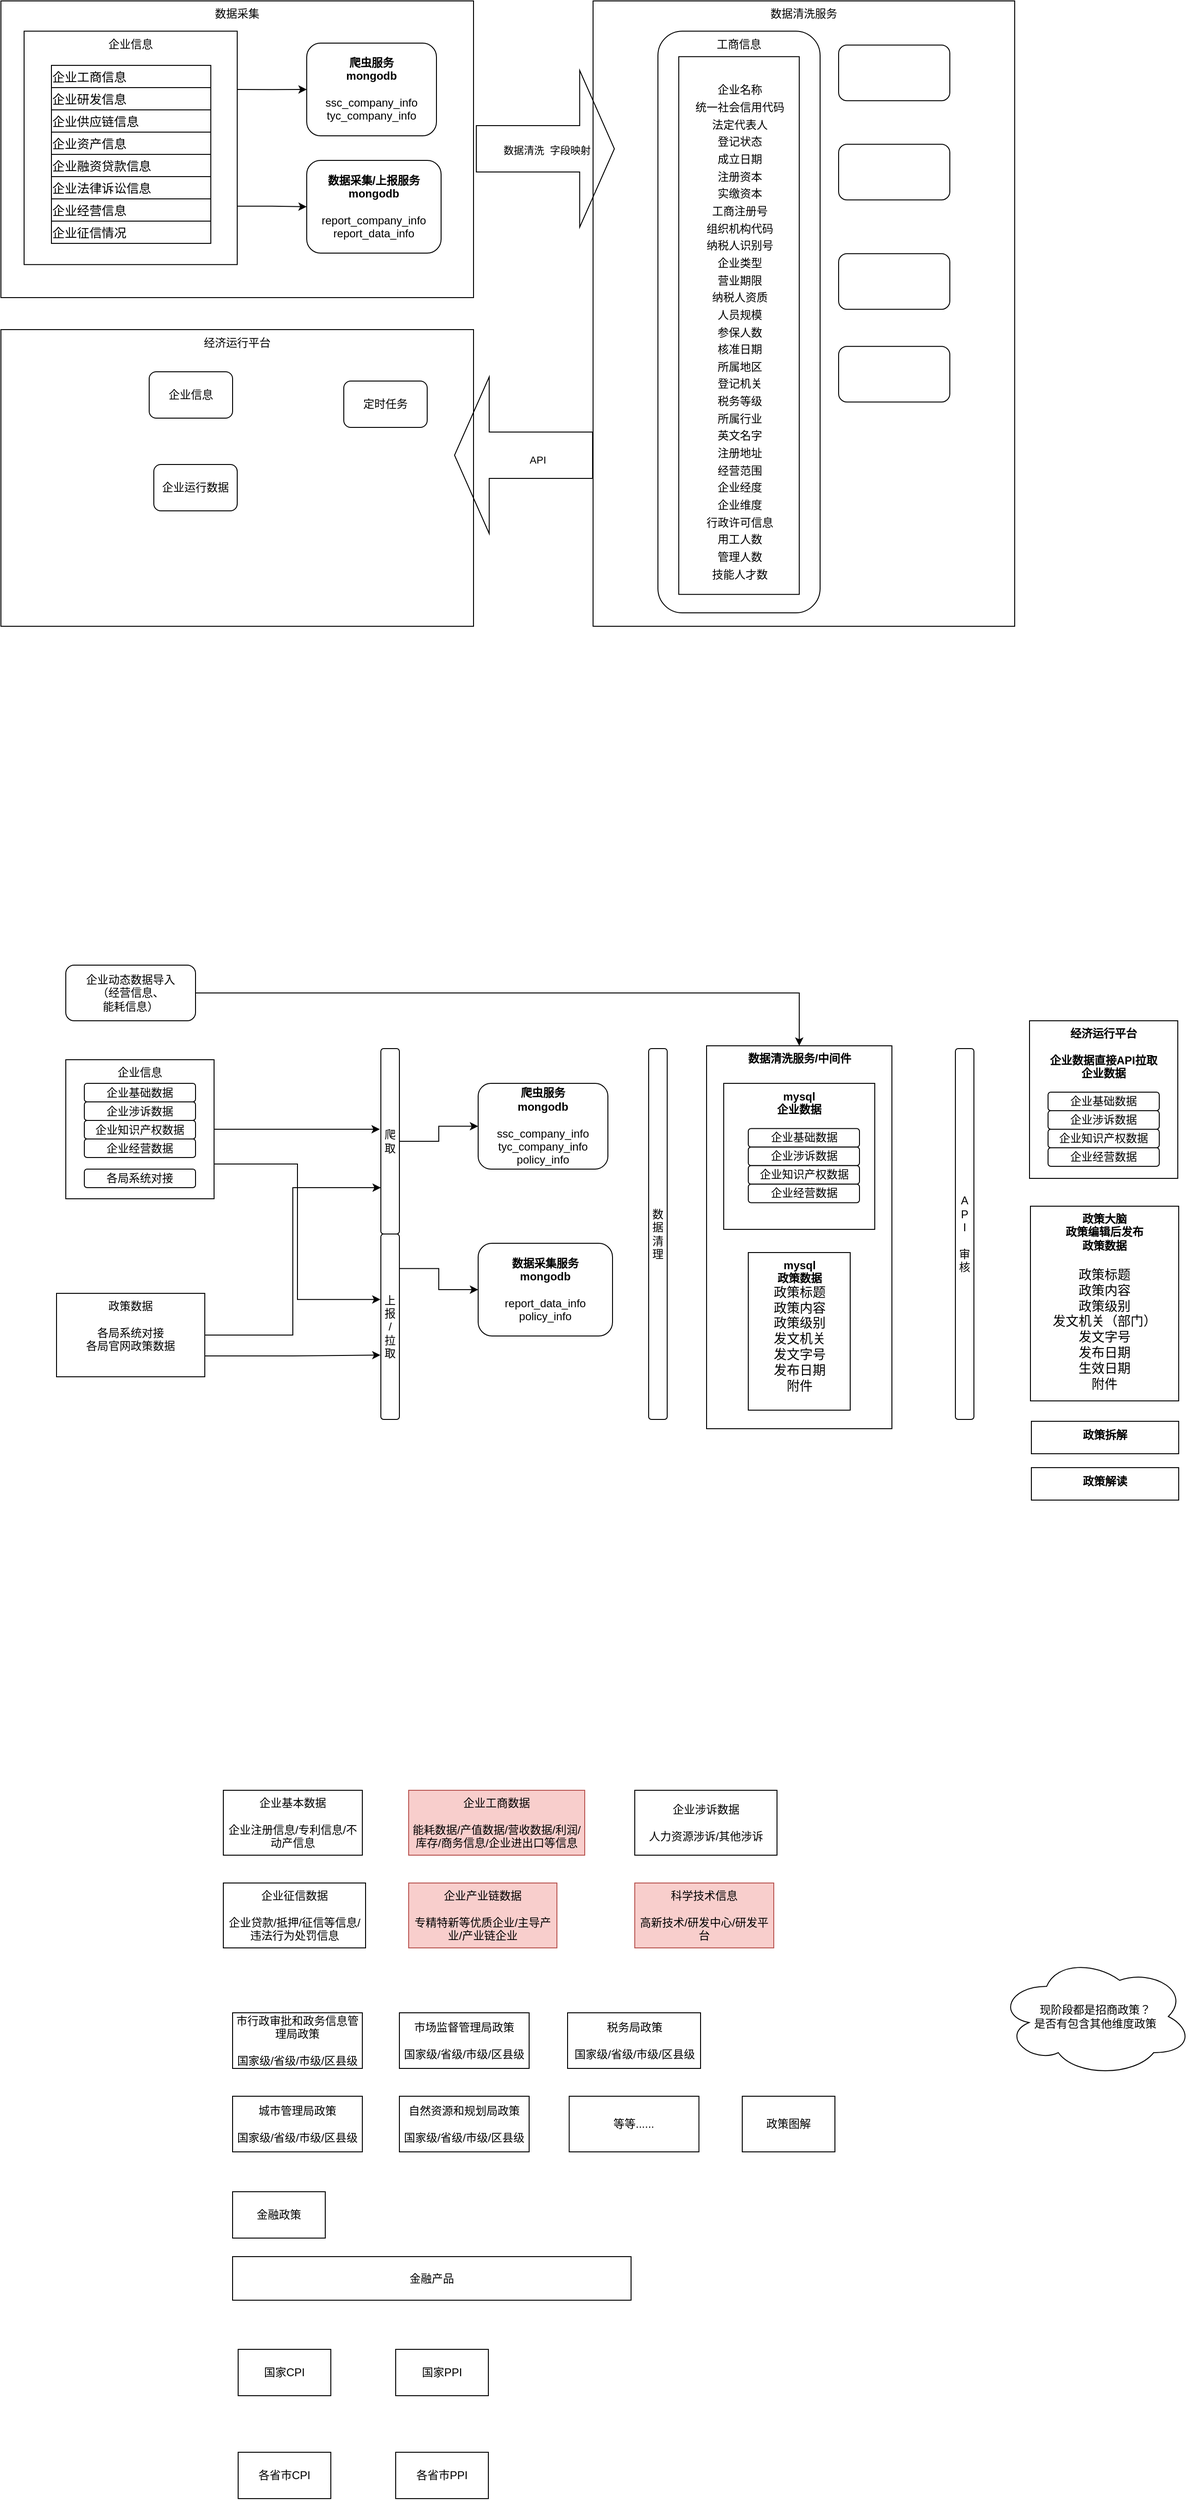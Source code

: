 <mxfile version="22.0.4" type="github">
  <diagram name="第 1 页" id="4M4HZLaa6iFDXuhIEwjB">
    <mxGraphModel dx="1397" dy="741" grid="1" gridSize="10" guides="1" tooltips="1" connect="1" arrows="1" fold="1" page="1" pageScale="1" pageWidth="827" pageHeight="1169" math="0" shadow="0">
      <root>
        <mxCell id="0" />
        <mxCell id="1" parent="0" />
        <mxCell id="bBOoKxX_dk00QMiVEn9z-44" value="数据清洗服务" style="rounded=0;whiteSpace=wrap;html=1;verticalAlign=top;" parent="1" vertex="1">
          <mxGeometry x="669" y="40.0" width="455" height="674.51" as="geometry" />
        </mxCell>
        <mxCell id="1SE_jWrrDIv0ONDhs8Yy-3" value="数据采集" style="rounded=0;whiteSpace=wrap;html=1;verticalAlign=top;" vertex="1" parent="1">
          <mxGeometry x="30" y="40" width="510" height="320" as="geometry" />
        </mxCell>
        <mxCell id="b4rSDZkDvvmOPCsf5r1Y-9" value="企业信息&lt;br&gt;&lt;br&gt;&lt;table style=&quot;border-collapse: collapse; table-layout: fixed; width: 0px;&quot;&gt;&lt;colgroup&gt;&lt;col style=&quot;width: 172px;&quot; width=&quot;172&quot;&gt;&lt;/colgroup&gt;&lt;tbody&gt;&lt;tr style=&quot;height: 24px;&quot; height=&quot;24&quot;&gt;&lt;td style=&quot;empty-cells: show; line-height: normal; vertical-align: middle; outline-width: 0px; overflow-wrap: break-word; word-break: normal; font-size: 10pt; border-width: 0.5pt; border-style: solid; border-color: rgb(0, 0, 0); text-align: left; width: 172px;&quot; width=&quot;172&quot;&gt;企业工商信息&lt;/td&gt;&lt;/tr&gt;&lt;tr style=&quot;height: 24px;&quot; height=&quot;24&quot;&gt;&lt;td style=&quot;empty-cells: show; line-height: normal; vertical-align: middle; outline-width: 0px; overflow-wrap: break-word; word-break: normal; font-size: 10pt; border-width: 0.5pt; border-style: solid; border-color: rgb(0, 0, 0); text-align: left; width: 172px;&quot; width=&quot;172&quot;&gt;企业研发信息&lt;/td&gt;&lt;/tr&gt;&lt;tr style=&quot;height: 24px;&quot; height=&quot;24&quot;&gt;&lt;td style=&quot;empty-cells: show; line-height: normal; vertical-align: middle; outline-width: 0px; overflow-wrap: break-word; word-break: normal; font-size: 10pt; border-width: 0.5pt; border-style: solid; border-color: rgb(0, 0, 0); text-align: left; width: 172px;&quot; width=&quot;172&quot;&gt;企业供应链信息&lt;/td&gt;&lt;/tr&gt;&lt;tr style=&quot;height: 24px;&quot; height=&quot;24&quot;&gt;&lt;td style=&quot;empty-cells: show; line-height: normal; vertical-align: middle; outline-width: 0px; overflow-wrap: break-word; word-break: normal; font-size: 10pt; border-width: 0.5pt; border-style: solid; border-color: rgb(0, 0, 0); text-align: left; width: 172px;&quot; width=&quot;172&quot;&gt;企业资产信息&lt;/td&gt;&lt;/tr&gt;&lt;tr style=&quot;height: 24px;&quot; height=&quot;24&quot;&gt;&lt;td style=&quot;empty-cells: show; line-height: normal; vertical-align: middle; outline-width: 0px; overflow-wrap: break-word; word-break: normal; font-size: 10pt; border-width: 0.5pt; border-style: solid; border-color: rgb(0, 0, 0); text-align: left; width: 172px;&quot; width=&quot;172&quot;&gt;企业融资贷款信息&lt;/td&gt;&lt;/tr&gt;&lt;tr style=&quot;height: 24px;&quot; height=&quot;24&quot;&gt;&lt;td style=&quot;empty-cells: show; line-height: normal; vertical-align: middle; outline-width: 0px; overflow-wrap: break-word; word-break: normal; font-size: 10pt; border-width: 0.5pt; border-style: solid; border-color: rgb(0, 0, 0); text-align: left; width: 172px;&quot; width=&quot;172&quot;&gt;企业法律诉讼信息&lt;/td&gt;&lt;/tr&gt;&lt;tr style=&quot;height: 24px;&quot; height=&quot;24&quot;&gt;&lt;td style=&quot;empty-cells: show; line-height: normal; vertical-align: middle; outline-width: 0px; overflow-wrap: break-word; word-break: normal; font-size: 10pt; border-width: 0.5pt; border-style: solid; border-color: rgb(0, 0, 0); text-align: left; width: 172px;&quot; width=&quot;172&quot;&gt;企业经营信息&lt;/td&gt;&lt;/tr&gt;&lt;tr style=&quot;height: 24px;&quot; height=&quot;24&quot;&gt;&lt;td style=&quot;empty-cells: show; line-height: normal; vertical-align: middle; outline-width: 0px; overflow-wrap: break-word; word-break: normal; font-size: 10pt; border-width: 0.5pt; border-style: solid; border-color: rgb(0, 0, 0); text-align: left; width: 172px;&quot; width=&quot;172&quot;&gt;企业征信情况&lt;/td&gt;&lt;/tr&gt;&lt;/tbody&gt;&lt;/table&gt;" style="rounded=0;whiteSpace=wrap;html=1;align=center;verticalAlign=top;" parent="1" vertex="1">
          <mxGeometry x="55" y="72.62" width="230" height="251.75" as="geometry" />
        </mxCell>
        <mxCell id="b4rSDZkDvvmOPCsf5r1Y-11" style="edgeStyle=orthogonalEdgeStyle;rounded=0;orthogonalLoop=1;jettySize=auto;html=1;entryX=0;entryY=0.5;entryDx=0;entryDy=0;exitX=1;exitY=0.25;exitDx=0;exitDy=0;" parent="1" source="b4rSDZkDvvmOPCsf5r1Y-9" target="b4rSDZkDvvmOPCsf5r1Y-3" edge="1">
          <mxGeometry relative="1" as="geometry">
            <mxPoint x="385" y="130.49" as="sourcePoint" />
          </mxGeometry>
        </mxCell>
        <mxCell id="b4rSDZkDvvmOPCsf5r1Y-3" value="&lt;b&gt;爬虫服务&lt;br&gt;mongodb&lt;br&gt;&lt;/b&gt;&lt;br&gt;ssc_company_info&lt;br&gt;tyc_company_info" style="rounded=1;whiteSpace=wrap;html=1;" parent="1" vertex="1">
          <mxGeometry x="360" y="85.49" width="140" height="100" as="geometry" />
        </mxCell>
        <mxCell id="yWDx3WJLYbUsVVYtLUWM-5" style="edgeStyle=orthogonalEdgeStyle;rounded=0;orthogonalLoop=1;jettySize=auto;html=1;exitX=1;exitY=0.75;exitDx=0;exitDy=0;" parent="1" source="b4rSDZkDvvmOPCsf5r1Y-9" target="yWDx3WJLYbUsVVYtLUWM-2" edge="1">
          <mxGeometry relative="1" as="geometry">
            <mxPoint x="383.12" y="267.69" as="sourcePoint" />
          </mxGeometry>
        </mxCell>
        <mxCell id="yWDx3WJLYbUsVVYtLUWM-2" value="&lt;b style=&quot;border-color: var(--border-color);&quot;&gt;数据采集/上报服务&lt;br&gt;mongodb&lt;br&gt;&lt;/b&gt;&lt;br&gt;report_company_info&lt;br&gt;report_data_info" style="rounded=1;whiteSpace=wrap;html=1;" parent="1" vertex="1">
          <mxGeometry x="360" y="211.99" width="145" height="100" as="geometry" />
        </mxCell>
        <mxCell id="Ni6QwDA9w7rpbr3JU669-1" value="企业基本数据&lt;br&gt;&lt;br&gt;企业注册信息/专利信息/不动产信息" style="rounded=0;whiteSpace=wrap;html=1;" parent="1" vertex="1">
          <mxGeometry x="270" y="1970" width="150" height="70" as="geometry" />
        </mxCell>
        <mxCell id="Ni6QwDA9w7rpbr3JU669-2" value="企业工商数据&lt;br&gt;&lt;br&gt;能耗数据/产值数据/营收数据/利润/库存/商务信息/企业进出口等信息" style="rounded=0;whiteSpace=wrap;html=1;fillColor=#f8cecc;strokeColor=#b85450;" parent="1" vertex="1">
          <mxGeometry x="470" y="1970" width="190" height="70" as="geometry" />
        </mxCell>
        <mxCell id="Ni6QwDA9w7rpbr3JU669-3" value="市行政审批和政务信息管理局政策&lt;br&gt;&lt;br&gt;国家级/省级/市级/区县级" style="rounded=0;whiteSpace=wrap;html=1;" parent="1" vertex="1">
          <mxGeometry x="280" y="2210" width="140" height="60" as="geometry" />
        </mxCell>
        <mxCell id="Ni6QwDA9w7rpbr3JU669-8" value="金融政策" style="rounded=0;whiteSpace=wrap;html=1;" parent="1" vertex="1">
          <mxGeometry x="280" y="2403" width="100" height="50" as="geometry" />
        </mxCell>
        <mxCell id="Ni6QwDA9w7rpbr3JU669-9" value="金融产品" style="rounded=0;whiteSpace=wrap;html=1;" parent="1" vertex="1">
          <mxGeometry x="280" y="2473" width="430" height="47" as="geometry" />
        </mxCell>
        <mxCell id="Ni6QwDA9w7rpbr3JU669-10" value="政策图解" style="rounded=0;whiteSpace=wrap;html=1;" parent="1" vertex="1">
          <mxGeometry x="830" y="2300" width="100" height="60" as="geometry" />
        </mxCell>
        <mxCell id="Ni6QwDA9w7rpbr3JU669-11" value="国家CPI" style="rounded=0;whiteSpace=wrap;html=1;" parent="1" vertex="1">
          <mxGeometry x="286" y="2573" width="100" height="50" as="geometry" />
        </mxCell>
        <mxCell id="Ni6QwDA9w7rpbr3JU669-12" value="各省市CPI" style="rounded=0;whiteSpace=wrap;html=1;aspect=fixed;" parent="1" vertex="1">
          <mxGeometry x="286" y="2684" width="100" height="50" as="geometry" />
        </mxCell>
        <mxCell id="Ni6QwDA9w7rpbr3JU669-13" value="国家PPI" style="rounded=0;whiteSpace=wrap;html=1;" parent="1" vertex="1">
          <mxGeometry x="456" y="2573" width="100" height="50" as="geometry" />
        </mxCell>
        <mxCell id="Ni6QwDA9w7rpbr3JU669-14" value="各省市PPI" style="rounded=0;whiteSpace=wrap;html=1;aspect=fixed;" parent="1" vertex="1">
          <mxGeometry x="456" y="2684" width="100" height="50" as="geometry" />
        </mxCell>
        <mxCell id="Ni6QwDA9w7rpbr3JU669-15" value="企业涉诉数据&lt;br&gt;&lt;br&gt;人力资源涉诉/其他涉诉" style="rounded=0;whiteSpace=wrap;html=1;" parent="1" vertex="1">
          <mxGeometry x="714" y="1970" width="153.5" height="70" as="geometry" />
        </mxCell>
        <mxCell id="Ni6QwDA9w7rpbr3JU669-16" value="市场监督管理局政策&lt;br&gt;&lt;br&gt;国家级/省级/市级/区县级" style="rounded=0;whiteSpace=wrap;html=1;" parent="1" vertex="1">
          <mxGeometry x="460" y="2210" width="140" height="60" as="geometry" />
        </mxCell>
        <mxCell id="Ni6QwDA9w7rpbr3JU669-17" value="税务局政策&lt;br&gt;&lt;br&gt;国家级/省级/市级/区县级" style="rounded=0;whiteSpace=wrap;html=1;" parent="1" vertex="1">
          <mxGeometry x="641.5" y="2210" width="143.5" height="60" as="geometry" />
        </mxCell>
        <mxCell id="Ni6QwDA9w7rpbr3JU669-19" value="城市管理局政策&lt;br&gt;&lt;br&gt;国家级/省级/市级/区县级" style="rounded=0;whiteSpace=wrap;html=1;" parent="1" vertex="1">
          <mxGeometry x="280" y="2300" width="140" height="60" as="geometry" />
        </mxCell>
        <mxCell id="Ni6QwDA9w7rpbr3JU669-20" value="自然资源和规划局政策&lt;br&gt;&lt;br&gt;国家级/省级/市级/区县级" style="rounded=0;whiteSpace=wrap;html=1;" parent="1" vertex="1">
          <mxGeometry x="460" y="2300" width="140" height="60" as="geometry" />
        </mxCell>
        <mxCell id="Ni6QwDA9w7rpbr3JU669-21" value="等等......" style="rounded=0;whiteSpace=wrap;html=1;" parent="1" vertex="1">
          <mxGeometry x="643.25" y="2300" width="140" height="60" as="geometry" />
        </mxCell>
        <mxCell id="Ni6QwDA9w7rpbr3JU669-22" value="企业产业链数据&lt;br&gt;&lt;br&gt;专精特新等优质企业/主导产业/产业链企业" style="rounded=0;whiteSpace=wrap;html=1;fillColor=#f8cecc;strokeColor=#b85450;" parent="1" vertex="1">
          <mxGeometry x="470" y="2070" width="160" height="70" as="geometry" />
        </mxCell>
        <mxCell id="Ni6QwDA9w7rpbr3JU669-24" value="企业征信数据&lt;br&gt;&lt;br&gt;企业贷款/抵押/征信等信息/违法行为处罚信息" style="rounded=0;whiteSpace=wrap;html=1;" parent="1" vertex="1">
          <mxGeometry x="270" y="2070" width="153.5" height="70" as="geometry" />
        </mxCell>
        <mxCell id="Ni6QwDA9w7rpbr3JU669-26" value="科学技术信息&lt;br&gt;&lt;br&gt;高新技术/研发中心/研发平台" style="rounded=0;whiteSpace=wrap;html=1;fillColor=#f8cecc;strokeColor=#b85450;" parent="1" vertex="1">
          <mxGeometry x="714" y="2070" width="150" height="70" as="geometry" />
        </mxCell>
        <mxCell id="Ni6QwDA9w7rpbr3JU669-27" value="现阶段都是招商政策？&lt;br&gt;是否有包含其他维度政策" style="ellipse;shape=cloud;whiteSpace=wrap;html=1;" parent="1" vertex="1">
          <mxGeometry x="1106" y="2149" width="210" height="130" as="geometry" />
        </mxCell>
        <mxCell id="bBOoKxX_dk00QMiVEn9z-1" value="&lt;b&gt;数据清洗服务/中间件&lt;/b&gt;" style="rounded=0;whiteSpace=wrap;html=1;verticalAlign=top;" parent="1" vertex="1">
          <mxGeometry x="791.5" y="1167" width="200" height="413" as="geometry" />
        </mxCell>
        <mxCell id="bBOoKxX_dk00QMiVEn9z-2" value="企业信息" style="rounded=0;whiteSpace=wrap;html=1;align=center;verticalAlign=top;" parent="1" vertex="1">
          <mxGeometry x="100" y="1182" width="160" height="150" as="geometry" />
        </mxCell>
        <mxCell id="bBOoKxX_dk00QMiVEn9z-3" value="企业基础数据" style="rounded=1;whiteSpace=wrap;html=1;" parent="1" vertex="1">
          <mxGeometry x="120" y="1207.5" width="120" height="20" as="geometry" />
        </mxCell>
        <mxCell id="bBOoKxX_dk00QMiVEn9z-4" style="edgeStyle=orthogonalEdgeStyle;rounded=0;orthogonalLoop=1;jettySize=auto;html=1;entryX=0;entryY=0.5;entryDx=0;entryDy=0;" parent="1" source="bBOoKxX_dk00QMiVEn9z-5" target="bBOoKxX_dk00QMiVEn9z-6" edge="1">
          <mxGeometry relative="1" as="geometry" />
        </mxCell>
        <mxCell id="bBOoKxX_dk00QMiVEn9z-5" value="爬取" style="rounded=1;whiteSpace=wrap;html=1;" parent="1" vertex="1">
          <mxGeometry x="440" y="1170" width="20" height="200" as="geometry" />
        </mxCell>
        <mxCell id="bBOoKxX_dk00QMiVEn9z-6" value="&lt;b&gt;爬虫服务&lt;br&gt;mongodb&lt;br&gt;&lt;/b&gt;&lt;br&gt;ssc_company_info&lt;br&gt;tyc_company_info&lt;br&gt;policy_info" style="rounded=1;whiteSpace=wrap;html=1;" parent="1" vertex="1">
          <mxGeometry x="545" y="1207.5" width="140" height="92.5" as="geometry" />
        </mxCell>
        <mxCell id="bBOoKxX_dk00QMiVEn9z-7" style="edgeStyle=orthogonalEdgeStyle;rounded=0;orthogonalLoop=1;jettySize=auto;html=1;exitX=0.906;exitY=0.186;exitDx=0;exitDy=0;exitPerimeter=0;" parent="1" source="bBOoKxX_dk00QMiVEn9z-8" target="bBOoKxX_dk00QMiVEn9z-15" edge="1">
          <mxGeometry relative="1" as="geometry" />
        </mxCell>
        <mxCell id="bBOoKxX_dk00QMiVEn9z-8" value="上报&lt;br&gt;/&lt;br&gt;拉取" style="rounded=1;whiteSpace=wrap;html=1;" parent="1" vertex="1">
          <mxGeometry x="440" y="1370" width="20" height="200" as="geometry" />
        </mxCell>
        <mxCell id="bBOoKxX_dk00QMiVEn9z-9" value="企业涉诉数据" style="rounded=1;whiteSpace=wrap;html=1;" parent="1" vertex="1">
          <mxGeometry x="120" y="1227.5" width="120" height="20" as="geometry" />
        </mxCell>
        <mxCell id="bBOoKxX_dk00QMiVEn9z-10" value="企业知识产权数据" style="rounded=1;whiteSpace=wrap;html=1;" parent="1" vertex="1">
          <mxGeometry x="120" y="1247.5" width="120" height="20" as="geometry" />
        </mxCell>
        <mxCell id="bBOoKxX_dk00QMiVEn9z-11" value="企业经营数据" style="rounded=1;whiteSpace=wrap;html=1;" parent="1" vertex="1">
          <mxGeometry x="120" y="1267.5" width="120" height="20" as="geometry" />
        </mxCell>
        <mxCell id="bBOoKxX_dk00QMiVEn9z-12" style="edgeStyle=orthogonalEdgeStyle;rounded=0;orthogonalLoop=1;jettySize=auto;html=1;exitX=1;exitY=0.5;exitDx=0;exitDy=0;entryX=-0.055;entryY=0.435;entryDx=0;entryDy=0;entryPerimeter=0;" parent="1" source="bBOoKxX_dk00QMiVEn9z-2" target="bBOoKxX_dk00QMiVEn9z-5" edge="1">
          <mxGeometry relative="1" as="geometry" />
        </mxCell>
        <mxCell id="bBOoKxX_dk00QMiVEn9z-13" value="&lt;b&gt;mysql&lt;br&gt;政策数据&lt;/b&gt;&lt;br&gt;&lt;span style=&quot;font-family: 等线; font-size: 10.5pt; background-color: initial;&quot;&gt;政策标题&lt;br&gt;&lt;/span&gt;&lt;span style=&quot;font-family: 等线; font-size: 10.5pt; background-color: initial;&quot;&gt;政策内容&lt;br&gt;&lt;/span&gt;&lt;span style=&quot;background-color: initial; font-size: 10.5pt; font-family: 等线;&quot;&gt;政策级别&lt;br&gt;&lt;/span&gt;&lt;span style=&quot;font-family: 等线; font-size: 10.5pt; background-color: initial;&quot;&gt;发文机关&lt;br&gt;&lt;/span&gt;&lt;span style=&quot;font-family: 等线; font-size: 10.5pt; background-color: initial;&quot;&gt;发文字号&lt;br&gt;&lt;/span&gt;&lt;span style=&quot;font-family: 等线; font-size: 10.5pt; background-color: initial;&quot;&gt;发布日期&lt;br&gt;&lt;/span&gt;&lt;span style=&quot;font-family: 等线; font-size: 10.5pt; background-color: initial;&quot;&gt;附件&lt;/span&gt;&lt;span style=&quot;font-family: 等线; font-size: 10.5pt; background-color: initial;&quot;&gt;&lt;br&gt;&lt;/span&gt;" style="rounded=0;whiteSpace=wrap;html=1;verticalAlign=top;align=center;" parent="1" vertex="1">
          <mxGeometry x="836.5" y="1390" width="110" height="170" as="geometry" />
        </mxCell>
        <mxCell id="bBOoKxX_dk00QMiVEn9z-14" value="数据清理" style="rounded=1;whiteSpace=wrap;html=1;" parent="1" vertex="1">
          <mxGeometry x="729" y="1170" width="20" height="400" as="geometry" />
        </mxCell>
        <mxCell id="bBOoKxX_dk00QMiVEn9z-15" value="&lt;b style=&quot;border-color: var(--border-color);&quot;&gt;数据采集服务&lt;br&gt;mongodb&lt;br&gt;&lt;/b&gt;&lt;br&gt;report_data_info&lt;br&gt;policy_info" style="rounded=1;whiteSpace=wrap;html=1;" parent="1" vertex="1">
          <mxGeometry x="545" y="1380" width="145" height="100" as="geometry" />
        </mxCell>
        <mxCell id="bBOoKxX_dk00QMiVEn9z-16" style="edgeStyle=orthogonalEdgeStyle;rounded=0;orthogonalLoop=1;jettySize=auto;html=1;exitX=1;exitY=0.75;exitDx=0;exitDy=0;entryX=-0.02;entryY=0.653;entryDx=0;entryDy=0;entryPerimeter=0;" parent="1" source="bBOoKxX_dk00QMiVEn9z-17" target="bBOoKxX_dk00QMiVEn9z-8" edge="1">
          <mxGeometry relative="1" as="geometry" />
        </mxCell>
        <mxCell id="bBOoKxX_dk00QMiVEn9z-17" value="政策数据&lt;br&gt;&lt;br&gt;各局系统对接&lt;br&gt;各局官网政策数据" style="rounded=0;whiteSpace=wrap;html=1;align=center;verticalAlign=top;" parent="1" vertex="1">
          <mxGeometry x="90" y="1434" width="160" height="90" as="geometry" />
        </mxCell>
        <mxCell id="bBOoKxX_dk00QMiVEn9z-18" style="edgeStyle=orthogonalEdgeStyle;rounded=0;orthogonalLoop=1;jettySize=auto;html=1;entryX=0;entryY=0.75;entryDx=0;entryDy=0;" parent="1" source="bBOoKxX_dk00QMiVEn9z-17" target="bBOoKxX_dk00QMiVEn9z-5" edge="1">
          <mxGeometry relative="1" as="geometry" />
        </mxCell>
        <mxCell id="bBOoKxX_dk00QMiVEn9z-19" style="edgeStyle=orthogonalEdgeStyle;rounded=0;orthogonalLoop=1;jettySize=auto;html=1;exitX=1;exitY=0.75;exitDx=0;exitDy=0;entryX=-0.02;entryY=0.353;entryDx=0;entryDy=0;entryPerimeter=0;" parent="1" source="bBOoKxX_dk00QMiVEn9z-2" target="bBOoKxX_dk00QMiVEn9z-8" edge="1">
          <mxGeometry relative="1" as="geometry" />
        </mxCell>
        <mxCell id="bBOoKxX_dk00QMiVEn9z-20" value="A&lt;br&gt;P&lt;br&gt;I&lt;br&gt;&lt;br&gt;审核" style="rounded=1;whiteSpace=wrap;html=1;" parent="1" vertex="1">
          <mxGeometry x="1060" y="1170" width="20" height="400" as="geometry" />
        </mxCell>
        <mxCell id="bBOoKxX_dk00QMiVEn9z-21" value="&lt;b&gt;政策大脑&lt;br&gt;政策编辑后发布&lt;br&gt;政策数据&lt;/b&gt;&lt;br&gt;&lt;span style=&quot;font-family: 等线; font-size: 10.5pt; background-color: initial;&quot;&gt;&lt;br&gt;政策标题&lt;br&gt;&lt;/span&gt;&lt;span style=&quot;font-family: 等线; font-size: 10.5pt; background-color: initial;&quot;&gt;政策内容&lt;br&gt;&lt;/span&gt;&lt;span style=&quot;background-color: initial; font-size: 10.5pt; font-family: 等线;&quot;&gt;政策级别&lt;br&gt;&lt;/span&gt;&lt;span style=&quot;font-family: 等线; font-size: 10.5pt; background-color: initial;&quot;&gt;发文机关（部门）&lt;br&gt;&lt;/span&gt;&lt;span style=&quot;font-family: 等线; font-size: 10.5pt; background-color: initial;&quot;&gt;发文字号&lt;br&gt;&lt;/span&gt;&lt;span style=&quot;font-family: 等线; font-size: 10.5pt; background-color: initial;&quot;&gt;发布日期&lt;br&gt;生效日期&lt;br&gt;&lt;/span&gt;&lt;span style=&quot;font-family: 等线; font-size: 10.5pt; background-color: initial;&quot;&gt;附件&lt;/span&gt;&lt;span style=&quot;font-family: 等线; font-size: 10.5pt; background-color: initial;&quot;&gt;&lt;br&gt;&lt;/span&gt;" style="rounded=0;whiteSpace=wrap;html=1;verticalAlign=top;align=center;" parent="1" vertex="1">
          <mxGeometry x="1141" y="1340" width="160" height="210" as="geometry" />
        </mxCell>
        <mxCell id="bBOoKxX_dk00QMiVEn9z-22" value="各局系统对接" style="rounded=1;whiteSpace=wrap;html=1;" parent="1" vertex="1">
          <mxGeometry x="120" y="1300" width="120" height="20" as="geometry" />
        </mxCell>
        <mxCell id="bBOoKxX_dk00QMiVEn9z-23" value="&lt;b&gt;mysql&lt;br&gt;企业数据&lt;/b&gt;&lt;br&gt;&lt;span style=&quot;font-family: 等线; font-size: 10.5pt; background-color: initial;&quot;&gt;&lt;br&gt;&lt;/span&gt;" style="rounded=0;whiteSpace=wrap;html=1;verticalAlign=top;align=center;" parent="1" vertex="1">
          <mxGeometry x="810" y="1207.5" width="163" height="157.5" as="geometry" />
        </mxCell>
        <mxCell id="bBOoKxX_dk00QMiVEn9z-24" value="&lt;b&gt;经济运行平台&lt;br&gt;&lt;br&gt;企业数据直接API拉取&lt;br&gt;企业数据&lt;/b&gt;&lt;br&gt;&lt;span style=&quot;font-family: 等线; font-size: 10.5pt; background-color: initial;&quot;&gt;&lt;br&gt;&lt;/span&gt;" style="rounded=0;whiteSpace=wrap;html=1;verticalAlign=top;align=center;" parent="1" vertex="1">
          <mxGeometry x="1140" y="1140" width="160" height="170" as="geometry" />
        </mxCell>
        <mxCell id="bBOoKxX_dk00QMiVEn9z-25" value="企业基础数据" style="rounded=1;whiteSpace=wrap;html=1;" parent="1" vertex="1">
          <mxGeometry x="1160" y="1217" width="120" height="20" as="geometry" />
        </mxCell>
        <mxCell id="bBOoKxX_dk00QMiVEn9z-26" value="企业涉诉数据" style="rounded=1;whiteSpace=wrap;html=1;" parent="1" vertex="1">
          <mxGeometry x="1160" y="1237" width="120" height="20" as="geometry" />
        </mxCell>
        <mxCell id="bBOoKxX_dk00QMiVEn9z-27" value="企业知识产权数据" style="rounded=1;whiteSpace=wrap;html=1;" parent="1" vertex="1">
          <mxGeometry x="1160" y="1257" width="120" height="20" as="geometry" />
        </mxCell>
        <mxCell id="bBOoKxX_dk00QMiVEn9z-28" value="企业经营数据" style="rounded=1;whiteSpace=wrap;html=1;" parent="1" vertex="1">
          <mxGeometry x="1160" y="1277" width="120" height="20" as="geometry" />
        </mxCell>
        <mxCell id="bBOoKxX_dk00QMiVEn9z-29" value="&lt;b&gt;政策解读&lt;/b&gt;&lt;span style=&quot;font-family: 等线; font-size: 10.5pt; background-color: initial;&quot;&gt;&lt;br&gt;&lt;/span&gt;" style="rounded=0;whiteSpace=wrap;html=1;verticalAlign=top;align=center;" parent="1" vertex="1">
          <mxGeometry x="1142" y="1622" width="159" height="35" as="geometry" />
        </mxCell>
        <mxCell id="bBOoKxX_dk00QMiVEn9z-30" value="&lt;b&gt;政策拆解&lt;/b&gt;&lt;span style=&quot;font-family: 等线; font-size: 10.5pt; background-color: initial;&quot;&gt;&lt;br&gt;&lt;/span&gt;" style="rounded=0;whiteSpace=wrap;html=1;verticalAlign=top;align=center;" parent="1" vertex="1">
          <mxGeometry x="1142" y="1572" width="159" height="35" as="geometry" />
        </mxCell>
        <mxCell id="bBOoKxX_dk00QMiVEn9z-31" value="企业基础数据" style="rounded=1;whiteSpace=wrap;html=1;" parent="1" vertex="1">
          <mxGeometry x="836.5" y="1256.25" width="120" height="20" as="geometry" />
        </mxCell>
        <mxCell id="bBOoKxX_dk00QMiVEn9z-32" value="企业涉诉数据" style="rounded=1;whiteSpace=wrap;html=1;" parent="1" vertex="1">
          <mxGeometry x="836.5" y="1276.25" width="120" height="20" as="geometry" />
        </mxCell>
        <mxCell id="bBOoKxX_dk00QMiVEn9z-33" value="企业知识产权数据" style="rounded=1;whiteSpace=wrap;html=1;" parent="1" vertex="1">
          <mxGeometry x="836.5" y="1296.25" width="120" height="20" as="geometry" />
        </mxCell>
        <mxCell id="bBOoKxX_dk00QMiVEn9z-34" value="企业经营数据" style="rounded=1;whiteSpace=wrap;html=1;" parent="1" vertex="1">
          <mxGeometry x="836.5" y="1316.25" width="120" height="20" as="geometry" />
        </mxCell>
        <mxCell id="bBOoKxX_dk00QMiVEn9z-35" style="edgeStyle=orthogonalEdgeStyle;rounded=0;orthogonalLoop=1;jettySize=auto;html=1;exitX=1;exitY=0.5;exitDx=0;exitDy=0;entryX=0.5;entryY=0;entryDx=0;entryDy=0;" parent="1" source="bBOoKxX_dk00QMiVEn9z-36" target="bBOoKxX_dk00QMiVEn9z-1" edge="1">
          <mxGeometry relative="1" as="geometry" />
        </mxCell>
        <mxCell id="bBOoKxX_dk00QMiVEn9z-36" value="企业动态数据导入&lt;br&gt;（经营信息、&lt;br&gt;能耗信息）" style="rounded=1;whiteSpace=wrap;html=1;" parent="1" vertex="1">
          <mxGeometry x="100" y="1080" width="140" height="60" as="geometry" />
        </mxCell>
        <mxCell id="bBOoKxX_dk00QMiVEn9z-38" value="" style="shape=flexArrow;endArrow=classic;html=1;rounded=0;endWidth=118;endSize=12.14;width=50;" parent="1" edge="1">
          <mxGeometry width="50" height="50" relative="1" as="geometry">
            <mxPoint x="542.5" y="199.5" as="sourcePoint" />
            <mxPoint x="692.5" y="199.5" as="targetPoint" />
          </mxGeometry>
        </mxCell>
        <mxCell id="bBOoKxX_dk00QMiVEn9z-41" value="数据清洗&amp;nbsp; 字段映射" style="edgeLabel;html=1;align=center;verticalAlign=middle;resizable=0;points=[];" parent="bBOoKxX_dk00QMiVEn9z-38" vertex="1" connectable="0">
          <mxGeometry x="-0.253" y="2" relative="1" as="geometry">
            <mxPoint x="20" y="3" as="offset" />
          </mxGeometry>
        </mxCell>
        <mxCell id="bBOoKxX_dk00QMiVEn9z-45" value="工商信息&lt;br&gt;" style="rounded=1;whiteSpace=wrap;html=1;verticalAlign=top;" parent="1" vertex="1">
          <mxGeometry x="739" y="72.62" width="175" height="627.38" as="geometry" />
        </mxCell>
        <mxCell id="bBOoKxX_dk00QMiVEn9z-46" value="" style="rounded=1;whiteSpace=wrap;html=1;verticalAlign=top;" parent="1" vertex="1">
          <mxGeometry x="934" y="194.61" width="120" height="60" as="geometry" />
        </mxCell>
        <mxCell id="bBOoKxX_dk00QMiVEn9z-47" value="" style="rounded=1;whiteSpace=wrap;html=1;verticalAlign=top;" parent="1" vertex="1">
          <mxGeometry x="934" y="412.62" width="120" height="60" as="geometry" />
        </mxCell>
        <mxCell id="bBOoKxX_dk00QMiVEn9z-48" value="" style="rounded=1;whiteSpace=wrap;html=1;verticalAlign=top;" parent="1" vertex="1">
          <mxGeometry x="934" y="312.62" width="120" height="60" as="geometry" />
        </mxCell>
        <mxCell id="bBOoKxX_dk00QMiVEn9z-49" value="" style="rounded=1;whiteSpace=wrap;html=1;verticalAlign=top;" parent="1" vertex="1">
          <mxGeometry x="934" y="87.62" width="120" height="60" as="geometry" />
        </mxCell>
        <mxCell id="LPctHTdcvew_OnTX13Tw-1" value="&lt;br&gt;&lt;table style=&quot;border-collapse:&lt;br/&gt; collapse;width:48pt&quot; width=&quot;64&quot; cellspacing=&quot;0&quot; cellpadding=&quot;0&quot; border=&quot;0&quot;&gt; &lt;colgroup&gt;&lt;col style=&quot;width:48pt&quot; width=&quot;64&quot;&gt;&lt;/colgroup&gt; &lt;tbody&gt;&lt;tr style=&quot;height:14.0pt&quot; height=&quot;19&quot;&gt;  &lt;td style=&quot;height:14.0pt;width:48pt&quot; width=&quot;64&quot; height=&quot;19&quot;&gt;企业名称&lt;/td&gt; &lt;/tr&gt; &lt;tr style=&quot;height:14.0pt&quot; height=&quot;19&quot;&gt;  &lt;td style=&quot;height:14.0pt&quot; height=&quot;19&quot;&gt;统一社会信用代码&lt;/td&gt; &lt;/tr&gt; &lt;tr style=&quot;height:14.0pt&quot; height=&quot;19&quot;&gt;  &lt;td style=&quot;height:14.0pt&quot; height=&quot;19&quot;&gt;法定代表人&lt;/td&gt; &lt;/tr&gt; &lt;tr style=&quot;height:14.0pt&quot; height=&quot;19&quot;&gt;  &lt;td style=&quot;height:14.0pt&quot; height=&quot;19&quot;&gt;登记状态&lt;/td&gt; &lt;/tr&gt; &lt;tr style=&quot;height:14.0pt&quot; height=&quot;19&quot;&gt;  &lt;td style=&quot;height:14.0pt&quot; height=&quot;19&quot;&gt;成立日期&lt;/td&gt; &lt;/tr&gt; &lt;tr style=&quot;height:14.0pt&quot; height=&quot;19&quot;&gt;  &lt;td style=&quot;height:14.0pt&quot; height=&quot;19&quot;&gt;注册资本&lt;/td&gt; &lt;/tr&gt; &lt;tr style=&quot;height:14.0pt&quot; height=&quot;19&quot;&gt;  &lt;td style=&quot;height:14.0pt&quot; height=&quot;19&quot;&gt;实缴资本&lt;/td&gt; &lt;/tr&gt; &lt;tr style=&quot;height:14.0pt&quot; height=&quot;19&quot;&gt;  &lt;td style=&quot;height:14.0pt&quot; height=&quot;19&quot;&gt;工商注册号&lt;/td&gt; &lt;/tr&gt; &lt;tr style=&quot;height:14.0pt&quot; height=&quot;19&quot;&gt;  &lt;td style=&quot;height:14.0pt&quot; height=&quot;19&quot;&gt;组织机构代码&lt;/td&gt; &lt;/tr&gt; &lt;tr style=&quot;height:14.0pt&quot; height=&quot;19&quot;&gt;  &lt;td style=&quot;height:14.0pt&quot; height=&quot;19&quot;&gt;纳税人识别号&lt;/td&gt; &lt;/tr&gt; &lt;tr style=&quot;height:14.0pt&quot; height=&quot;19&quot;&gt;  &lt;td style=&quot;height:14.0pt&quot; height=&quot;19&quot;&gt;企业类型&lt;/td&gt; &lt;/tr&gt; &lt;tr style=&quot;height:14.0pt&quot; height=&quot;19&quot;&gt;  &lt;td style=&quot;height:14.0pt&quot; height=&quot;19&quot;&gt;营业期限&lt;/td&gt; &lt;/tr&gt; &lt;tr style=&quot;height:14.0pt&quot; height=&quot;19&quot;&gt;  &lt;td style=&quot;height:14.0pt&quot; height=&quot;19&quot;&gt;纳税人资质&lt;/td&gt; &lt;/tr&gt; &lt;tr style=&quot;height:14.0pt&quot; height=&quot;19&quot;&gt;  &lt;td style=&quot;height:14.0pt&quot; height=&quot;19&quot;&gt;人员规模&lt;/td&gt; &lt;/tr&gt; &lt;tr style=&quot;height:14.0pt&quot; height=&quot;19&quot;&gt;  &lt;td style=&quot;height:14.0pt&quot; height=&quot;19&quot;&gt;参保人数&lt;/td&gt; &lt;/tr&gt; &lt;tr style=&quot;height:14.0pt&quot; height=&quot;19&quot;&gt;  &lt;td style=&quot;height:14.0pt&quot; height=&quot;19&quot;&gt;核准日期&lt;/td&gt; &lt;/tr&gt; &lt;tr style=&quot;height:14.0pt&quot; height=&quot;19&quot;&gt;  &lt;td style=&quot;height:14.0pt&quot; height=&quot;19&quot;&gt;所属地区&lt;/td&gt; &lt;/tr&gt; &lt;tr style=&quot;height:14.0pt&quot; height=&quot;19&quot;&gt;  &lt;td style=&quot;height:14.0pt&quot; height=&quot;19&quot;&gt;登记机关&lt;/td&gt; &lt;/tr&gt; &lt;tr style=&quot;height:14.0pt&quot; height=&quot;19&quot;&gt;  &lt;td style=&quot;height:14.0pt&quot; height=&quot;19&quot;&gt;税务等级&lt;/td&gt; &lt;/tr&gt; &lt;tr style=&quot;height:14.0pt&quot; height=&quot;19&quot;&gt;  &lt;td style=&quot;height:14.0pt&quot; height=&quot;19&quot;&gt;所属行业&lt;/td&gt; &lt;/tr&gt; &lt;tr style=&quot;height:14.0pt&quot; height=&quot;19&quot;&gt;  &lt;td style=&quot;height:14.0pt&quot; height=&quot;19&quot;&gt;英文名字&lt;/td&gt; &lt;/tr&gt; &lt;tr style=&quot;height:14.0pt&quot; height=&quot;19&quot;&gt;  &lt;td style=&quot;height:14.0pt&quot; height=&quot;19&quot;&gt;注册地址&lt;/td&gt; &lt;/tr&gt; &lt;tr style=&quot;height:14.0pt&quot; height=&quot;19&quot;&gt;  &lt;td style=&quot;height:14.0pt&quot; height=&quot;19&quot;&gt;经营范围&lt;/td&gt; &lt;/tr&gt; &lt;tr style=&quot;height:14.0pt&quot; height=&quot;19&quot;&gt;  &lt;td style=&quot;height:14.0pt&quot; height=&quot;19&quot;&gt;企业经度&lt;/td&gt; &lt;/tr&gt; &lt;tr style=&quot;height:14.0pt&quot; height=&quot;19&quot;&gt;  &lt;td style=&quot;height:14.0pt&quot; height=&quot;19&quot;&gt;企业维度&lt;/td&gt; &lt;/tr&gt; &lt;tr style=&quot;height:14.0pt&quot; height=&quot;19&quot;&gt;  &lt;td style=&quot;height:14.0pt&quot; height=&quot;19&quot;&gt;行政许可信息&lt;/td&gt; &lt;/tr&gt; &lt;tr style=&quot;height:14.0pt&quot; height=&quot;19&quot;&gt;  &lt;td style=&quot;height:14.0pt&quot; height=&quot;19&quot;&gt;用工人数&lt;/td&gt; &lt;/tr&gt; &lt;tr style=&quot;height:14.0pt&quot; height=&quot;19&quot;&gt;  &lt;td style=&quot;height:14.0pt&quot; height=&quot;19&quot;&gt;管理人数&lt;/td&gt; &lt;/tr&gt; &lt;tr style=&quot;height:14.0pt&quot; height=&quot;19&quot;&gt;  &lt;td style=&quot;height:14.0pt&quot; height=&quot;19&quot;&gt;技能人才数&lt;/td&gt; &lt;/tr&gt;&lt;/tbody&gt;&lt;/table&gt;" style="rounded=0;html=1;align=center;" parent="1" vertex="1">
          <mxGeometry x="761.5" y="100.12" width="130" height="580" as="geometry" />
        </mxCell>
        <mxCell id="1SE_jWrrDIv0ONDhs8Yy-5" value="经济运行平台" style="rounded=0;whiteSpace=wrap;html=1;verticalAlign=top;" vertex="1" parent="1">
          <mxGeometry x="30" y="394.51" width="510" height="320" as="geometry" />
        </mxCell>
        <mxCell id="1SE_jWrrDIv0ONDhs8Yy-6" value="" style="shape=flexArrow;endArrow=classic;html=1;rounded=0;endWidth=118;endSize=12.14;width=50;" edge="1" parent="1">
          <mxGeometry width="50" height="50" relative="1" as="geometry">
            <mxPoint x="669" y="530" as="sourcePoint" />
            <mxPoint x="519" y="530" as="targetPoint" />
          </mxGeometry>
        </mxCell>
        <mxCell id="1SE_jWrrDIv0ONDhs8Yy-7" value="API" style="edgeLabel;html=1;align=center;verticalAlign=middle;resizable=0;points=[];" vertex="1" connectable="0" parent="1SE_jWrrDIv0ONDhs8Yy-6">
          <mxGeometry x="-0.253" y="2" relative="1" as="geometry">
            <mxPoint x="-4" y="3" as="offset" />
          </mxGeometry>
        </mxCell>
        <mxCell id="1SE_jWrrDIv0ONDhs8Yy-9" value="定时任务" style="rounded=1;whiteSpace=wrap;html=1;" vertex="1" parent="1">
          <mxGeometry x="400" y="450" width="90" height="50" as="geometry" />
        </mxCell>
        <mxCell id="1SE_jWrrDIv0ONDhs8Yy-10" value="企业信息" style="rounded=1;whiteSpace=wrap;html=1;" vertex="1" parent="1">
          <mxGeometry x="190" y="440" width="90" height="50" as="geometry" />
        </mxCell>
        <mxCell id="1SE_jWrrDIv0ONDhs8Yy-11" value="企业运行数据" style="rounded=1;whiteSpace=wrap;html=1;" vertex="1" parent="1">
          <mxGeometry x="195" y="540" width="90" height="50" as="geometry" />
        </mxCell>
      </root>
    </mxGraphModel>
  </diagram>
</mxfile>
